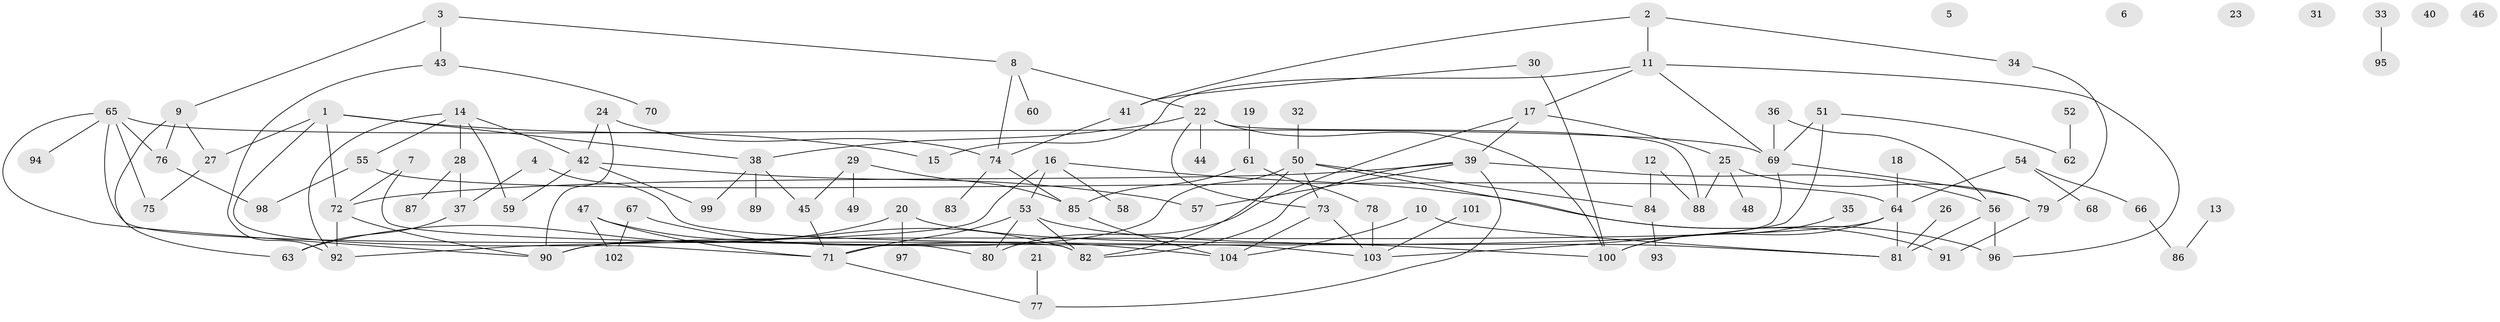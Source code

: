 // coarse degree distribution, {8: 0.044444444444444446, 4: 0.17777777777777778, 6: 0.06666666666666667, 3: 0.24444444444444444, 5: 0.1111111111111111, 2: 0.15555555555555556, 1: 0.13333333333333333, 11: 0.022222222222222223, 9: 0.022222222222222223, 10: 0.022222222222222223}
// Generated by graph-tools (version 1.1) at 2025/48/03/04/25 22:48:05]
// undirected, 104 vertices, 142 edges
graph export_dot {
  node [color=gray90,style=filled];
  1;
  2;
  3;
  4;
  5;
  6;
  7;
  8;
  9;
  10;
  11;
  12;
  13;
  14;
  15;
  16;
  17;
  18;
  19;
  20;
  21;
  22;
  23;
  24;
  25;
  26;
  27;
  28;
  29;
  30;
  31;
  32;
  33;
  34;
  35;
  36;
  37;
  38;
  39;
  40;
  41;
  42;
  43;
  44;
  45;
  46;
  47;
  48;
  49;
  50;
  51;
  52;
  53;
  54;
  55;
  56;
  57;
  58;
  59;
  60;
  61;
  62;
  63;
  64;
  65;
  66;
  67;
  68;
  69;
  70;
  71;
  72;
  73;
  74;
  75;
  76;
  77;
  78;
  79;
  80;
  81;
  82;
  83;
  84;
  85;
  86;
  87;
  88;
  89;
  90;
  91;
  92;
  93;
  94;
  95;
  96;
  97;
  98;
  99;
  100;
  101;
  102;
  103;
  104;
  1 -- 15;
  1 -- 27;
  1 -- 38;
  1 -- 71;
  1 -- 72;
  2 -- 11;
  2 -- 34;
  2 -- 41;
  3 -- 8;
  3 -- 9;
  3 -- 43;
  4 -- 37;
  4 -- 103;
  7 -- 72;
  7 -- 80;
  8 -- 22;
  8 -- 60;
  8 -- 74;
  9 -- 27;
  9 -- 63;
  9 -- 76;
  10 -- 81;
  10 -- 104;
  11 -- 15;
  11 -- 17;
  11 -- 69;
  11 -- 96;
  12 -- 84;
  12 -- 88;
  13 -- 86;
  14 -- 28;
  14 -- 42;
  14 -- 55;
  14 -- 59;
  14 -- 92;
  16 -- 53;
  16 -- 58;
  16 -- 92;
  16 -- 96;
  17 -- 25;
  17 -- 39;
  17 -- 80;
  18 -- 64;
  19 -- 61;
  20 -- 63;
  20 -- 97;
  20 -- 100;
  21 -- 77;
  22 -- 38;
  22 -- 44;
  22 -- 73;
  22 -- 88;
  22 -- 100;
  24 -- 42;
  24 -- 74;
  24 -- 90;
  25 -- 48;
  25 -- 79;
  25 -- 88;
  26 -- 81;
  27 -- 75;
  28 -- 37;
  28 -- 87;
  29 -- 45;
  29 -- 49;
  29 -- 85;
  30 -- 41;
  30 -- 100;
  32 -- 50;
  33 -- 95;
  34 -- 79;
  35 -- 100;
  36 -- 56;
  36 -- 69;
  37 -- 63;
  38 -- 45;
  38 -- 89;
  38 -- 99;
  39 -- 56;
  39 -- 57;
  39 -- 72;
  39 -- 77;
  39 -- 82;
  41 -- 74;
  42 -- 57;
  42 -- 59;
  42 -- 99;
  43 -- 70;
  43 -- 92;
  45 -- 71;
  47 -- 71;
  47 -- 82;
  47 -- 102;
  50 -- 73;
  50 -- 82;
  50 -- 84;
  50 -- 90;
  50 -- 91;
  51 -- 62;
  51 -- 69;
  51 -- 103;
  52 -- 62;
  53 -- 71;
  53 -- 80;
  53 -- 81;
  53 -- 82;
  54 -- 64;
  54 -- 66;
  54 -- 68;
  55 -- 64;
  55 -- 98;
  56 -- 81;
  56 -- 96;
  61 -- 78;
  61 -- 85;
  64 -- 81;
  64 -- 90;
  64 -- 100;
  65 -- 69;
  65 -- 75;
  65 -- 76;
  65 -- 82;
  65 -- 90;
  65 -- 94;
  66 -- 86;
  67 -- 102;
  67 -- 104;
  69 -- 71;
  69 -- 79;
  71 -- 77;
  72 -- 90;
  72 -- 92;
  73 -- 103;
  73 -- 104;
  74 -- 83;
  74 -- 85;
  76 -- 98;
  78 -- 103;
  79 -- 91;
  84 -- 93;
  85 -- 104;
  101 -- 103;
}
